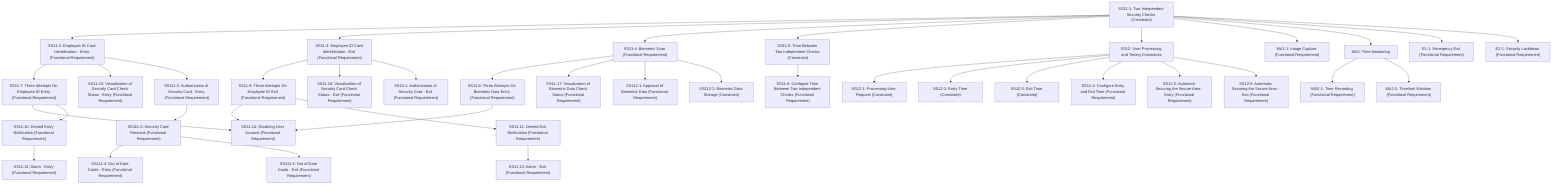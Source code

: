 flowchart TD
    %% MAIN SECURITY CONCEPT
    SS11_1["SS11-1: Two Independent Security Checks (Constraint)"]

    %% TWO SECURITY CHECKS
    SS11_1 --> SS11_2["SS11-2: Employee ID Card Identification - Entry (Functional Requirement)"]
    SS11_1 --> SS11_3["SS11-3: Employee ID Card Identification - Exit (Functional Requirement)"]
    SS11_1 --> SS11_4["SS11-4: Biometric Scan (Functional Requirement)"]
    SS11_1 --> SS11_5["SS11-5: Time Between Two Independent Checks (Constraint)"]
    SS11_5 --> SS11_6["SS11-6: Configure Time Between Two Independent Checks (Functional Requirement)"]

    %% CARD ATTEMPTS & FEEDBACK
    SS11_2 --> SS11_7["SS11-7: Three Attempts On Employee ID Entry (Functional Requirement)"]
    SS11_3 --> SS11_9["SS11-9: Three Attempts On Employee ID Exit (Functional Requirement)"]
    SS11_4 --> SS11_8["SS11-8: Three Attempts On Biometric Data Entry (Functional Requirement)"]

    SS11_7 --> SS11_14["SS11-14: Disabling User Account (Functional Requirement)"]
    SS11_8 --> SS11_14
    SS11_9 --> SS11_14

    %% DENIED ENTRY/EXIT HANDLING
    SS11_7 --> SS11_10["SS11-10: Denied Entry Notification (Functional Requirement)"]
    SS11_9 --> SS11_11["SS11-11: Denied Exit Notification (Functional Requirement)"]
    SS11_10 --> SS11_12["SS11-12: Alarm - Entry (Functional Requirement)"]
    SS11_11 --> SS11_13["SS11-13: Alarm - Exit (Functional Requirement)"]

    %% VISUAL FEEDBACK
    SS11_2 --> SS11_15["SS11-15: Visualization of Security Card Check Status - Entry (Functional Requirement)"]
    SS11_3 --> SS11_16["SS11-16: Visualization of Security Card Check Status - Exit (Functional Requirement)"]
    SS11_4 --> SS11_17["SS11-17: Visualization of Biometric Data Check Status (Functional Requirement)"]

    %% ADDITIONAL CARD AUTHORIZATION
    SS11_2 --> SS111_2["SS111-2: Authorization of Security Card - Entry (Functional Requirement)"]
    SS11_3 --> SS13_1["SS13-1: Authorization of Security Card - Exit (Functional Requirement)"]

    %% CARD VALIDITY
    SS111_2 --> SS111_3["SS111-3: Security Card Renewal (Functional Requirement)"]
    SS111_3 --> SS111_4["SS111-4: Out of Date Cards - Entry (Functional Requirement)"]
    SS111_3 --> SS111_5["SS111-5: Out of Date Cards - Exit (Functional Requirement)"]

    %% BIOMETRIC CHECKS
    SS11_4 --> SS112_1["SS112-1: Approval of Biometric Data (Functional Requirement)"]
    SS11_4 --> SS112_2["SS112-2: Biometric Data Storage (Constraint)"]

    %% USER PROCESSING AND TIMING
    SS12["SS12: User Processing and Timing Constraints"]
    SS12 --> SS12_1["SS12-1: Processing User Request (Constraint)"]
    SS12 --> SS12_2["SS12-2: Entry Time (Constraint)"]
    SS12 --> SS12_3["SS12-3: Exit Time (Constraint)"]
    SS12 --> SS12_4["SS12-4: Configure Entry and Exit Time (Functional Requirement)"]
    SS12 --> SS12_5["SS12-5: Automatic Securing the Secure Area - Entry (Functional Requirement)"]
    SS12 --> SS12_6["SS12-6: Automatic Securing the Secure Area - Exit (Functional Requirement)"]

    %% MONITORING ADDITIONS
    MA1_1["MA1-1: Image Capture (Functional Requirement)"]
    MA2["MA2: Time Monitoring"]
    MA2 --> MA2_1["MA2-1: Time Recording (Functional Requirement)"]
    MA2 --> MA2_2["MA2-2: Timelimit Violation (Functional Requirement)"]

    %% EMERGENCY OPERATIONS
    E1_1["E1-1: Emergency Exit (Functional Requirement)"]
    E2_1["E2-1: Security Lockdown (Functional Requirement)"]

    %% TOP-LEVEL CONNECTIONS
    SS11_1 --> SS12
    SS11_1 --> MA1_1
    SS11_1 --> MA2
    SS11_1 --> E1_1
    SS11_1 --> E2_1